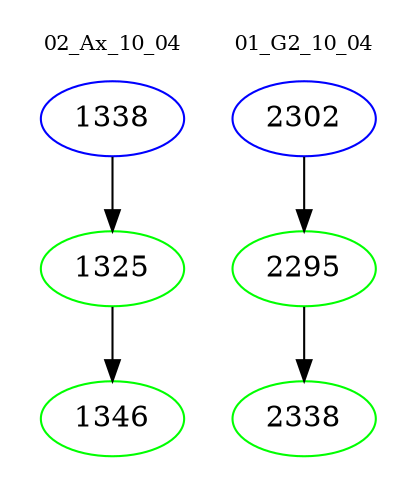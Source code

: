 digraph{
subgraph cluster_0 {
color = white
label = "02_Ax_10_04";
fontsize=10;
T0_1338 [label="1338", color="blue"]
T0_1338 -> T0_1325 [color="black"]
T0_1325 [label="1325", color="green"]
T0_1325 -> T0_1346 [color="black"]
T0_1346 [label="1346", color="green"]
}
subgraph cluster_1 {
color = white
label = "01_G2_10_04";
fontsize=10;
T1_2302 [label="2302", color="blue"]
T1_2302 -> T1_2295 [color="black"]
T1_2295 [label="2295", color="green"]
T1_2295 -> T1_2338 [color="black"]
T1_2338 [label="2338", color="green"]
}
}
